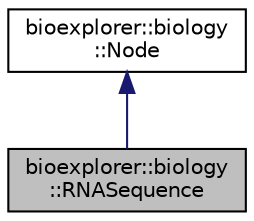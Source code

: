 digraph "bioexplorer::biology::RNASequence"
{
 // LATEX_PDF_SIZE
  edge [fontname="Helvetica",fontsize="10",labelfontname="Helvetica",labelfontsize="10"];
  node [fontname="Helvetica",fontsize="10",shape=record];
  Node1 [label="bioexplorer::biology\l::RNASequence",height=0.2,width=0.4,color="black", fillcolor="grey75", style="filled", fontcolor="black",tooltip="The RNASequence class."];
  Node2 -> Node1 [dir="back",color="midnightblue",fontsize="10",style="solid",fontname="Helvetica"];
  Node2 [label="bioexplorer::biology\l::Node",height=0.2,width=0.4,color="black", fillcolor="white", style="filled",URL="$de/dc0/classbioexplorer_1_1biology_1_1Node.html",tooltip="The Node class."];
}
